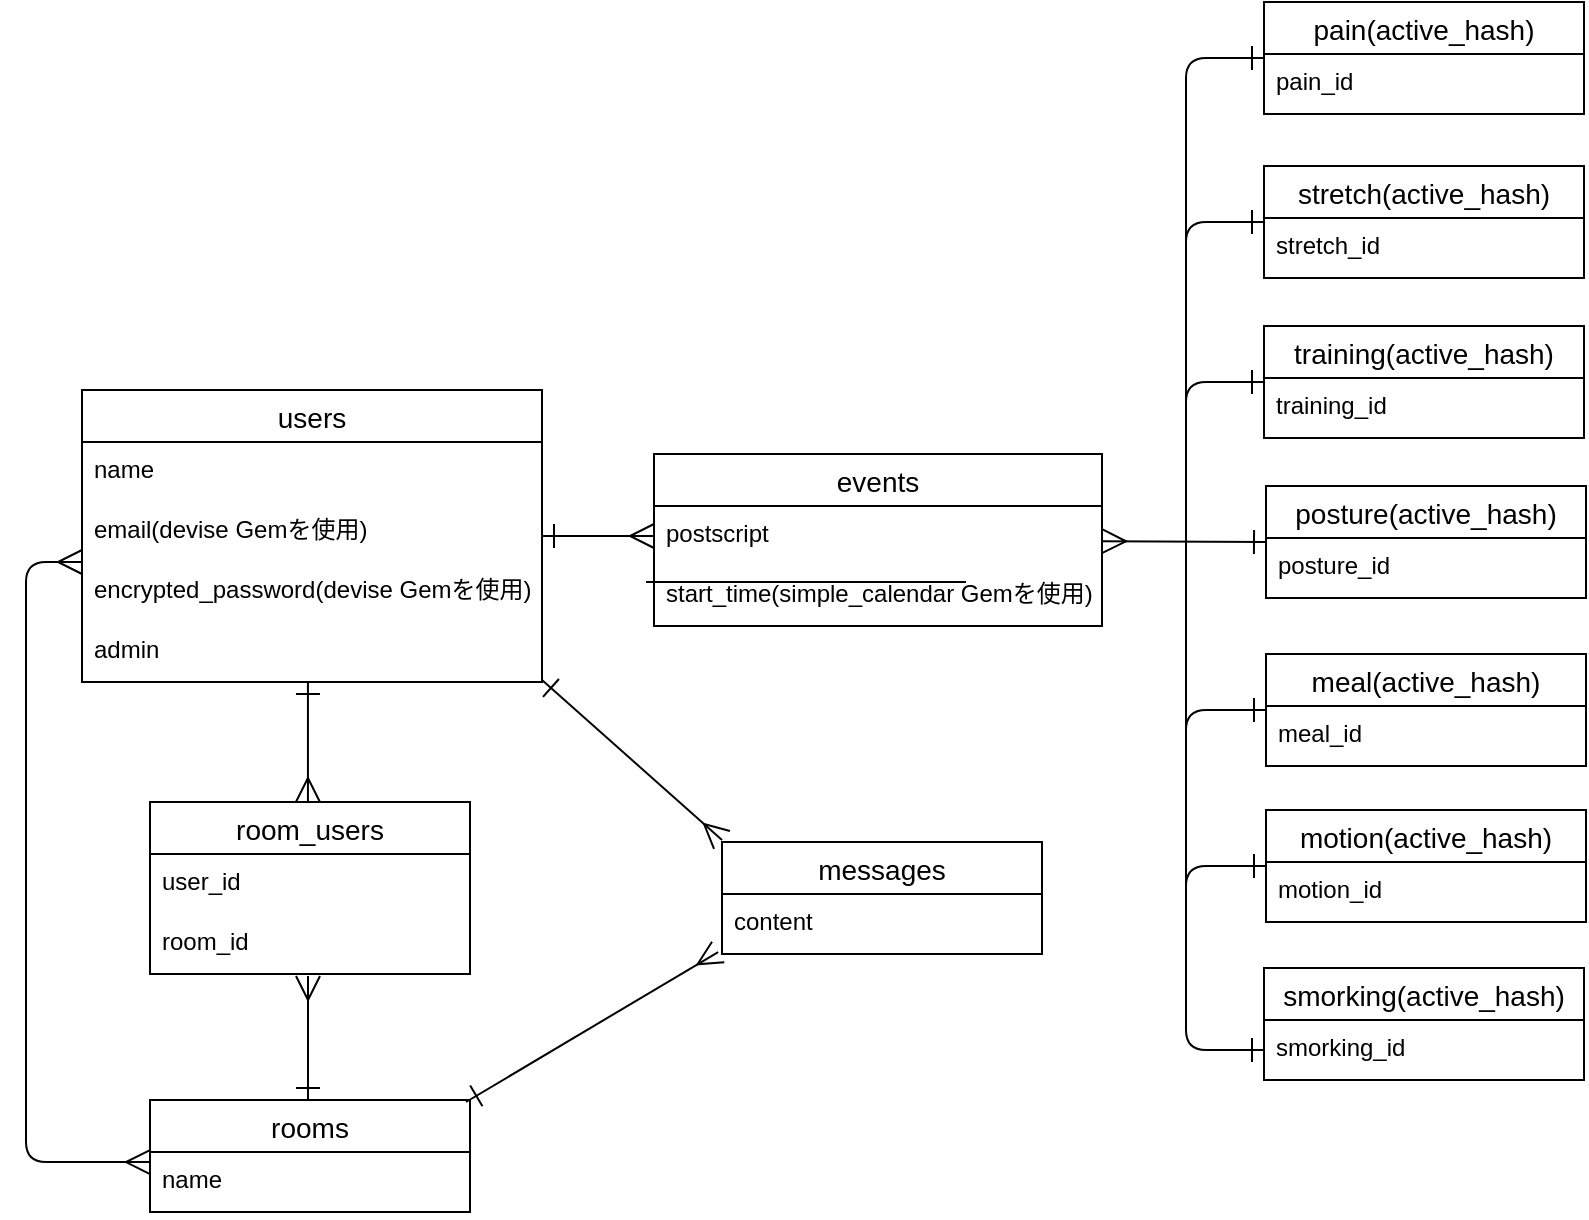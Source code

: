 <mxfile>
    <diagram id="l6tFD-Y6mzbuiX1H4fGu" name="ページ1">
        <mxGraphModel dx="968" dy="830" grid="1" gridSize="10" guides="1" tooltips="1" connect="0" arrows="1" fold="1" page="1" pageScale="1" pageWidth="827" pageHeight="1169" math="0" shadow="0">
            <root>
                <mxCell id="0"/>
                <mxCell id="1" parent="0"/>
                <mxCell id="29" style="edgeStyle=none;html=1;entryX=0;entryY=0.5;entryDx=0;entryDy=0;startArrow=ERmany;startFill=0;endArrow=ERone;endFill=0;endSize=10;startSize=10;" parent="1" source="2" target="19" edge="1">
                    <mxGeometry relative="1" as="geometry"/>
                </mxCell>
                <mxCell id="2" value="events" style="swimlane;fontStyle=0;childLayout=stackLayout;horizontal=1;startSize=26;horizontalStack=0;resizeParent=1;resizeParentMax=0;resizeLast=0;collapsible=1;marginBottom=0;align=center;fontSize=14;" parent="1" vertex="1">
                    <mxGeometry x="334" y="266" width="224" height="86" as="geometry"/>
                </mxCell>
                <mxCell id="3" value="postscript" style="text;strokeColor=none;fillColor=none;spacingLeft=4;spacingRight=4;overflow=hidden;rotatable=0;points=[[0,0.5],[1,0.5]];portConstraint=eastwest;fontSize=12;" parent="2" vertex="1">
                    <mxGeometry y="26" width="224" height="30" as="geometry"/>
                </mxCell>
                <mxCell id="4" value="start_time(simple_calendar Gemを使用)" style="text;strokeColor=none;fillColor=none;spacingLeft=4;spacingRight=4;overflow=hidden;rotatable=0;points=[[0,0.5],[1,0.5]];portConstraint=eastwest;fontSize=12;" parent="2" vertex="1">
                    <mxGeometry y="56" width="224" height="30" as="geometry"/>
                </mxCell>
                <mxCell id="28" style="edgeStyle=none;html=1;entryX=0;entryY=0.5;entryDx=0;entryDy=0;endArrow=ERmany;endFill=0;startArrow=ERone;startFill=0;endSize=10;startSize=10;" parent="1" source="6" target="3" edge="1">
                    <mxGeometry relative="1" as="geometry"/>
                </mxCell>
                <mxCell id="53" style="edgeStyle=none;html=1;entryX=0.506;entryY=0;entryDx=0;entryDy=0;entryPerimeter=0;endArrow=ERmany;endFill=0;endSize=10;startSize=10;startArrow=ERone;startFill=0;" edge="1" parent="1">
                    <mxGeometry relative="1" as="geometry">
                        <mxPoint x="160.978" y="380" as="sourcePoint"/>
                        <mxPoint x="160.96" y="440" as="targetPoint"/>
                    </mxGeometry>
                </mxCell>
                <mxCell id="6" value="users" style="swimlane;fontStyle=0;childLayout=stackLayout;horizontal=1;startSize=26;horizontalStack=0;resizeParent=1;resizeParentMax=0;resizeLast=0;collapsible=1;marginBottom=0;align=center;fontSize=14;" parent="1" vertex="1">
                    <mxGeometry x="48" y="234" width="230" height="146" as="geometry"/>
                </mxCell>
                <mxCell id="7" value="name" style="text;strokeColor=none;fillColor=none;spacingLeft=4;spacingRight=4;overflow=hidden;rotatable=0;points=[[0,0.5],[1,0.5]];portConstraint=eastwest;fontSize=12;" parent="6" vertex="1">
                    <mxGeometry y="26" width="230" height="30" as="geometry"/>
                </mxCell>
                <mxCell id="8" value="email(devise Gemを使用)" style="text;strokeColor=none;fillColor=none;spacingLeft=4;spacingRight=4;overflow=hidden;rotatable=0;points=[[0,0.5],[1,0.5]];portConstraint=eastwest;fontSize=12;" parent="6" vertex="1">
                    <mxGeometry y="56" width="230" height="30" as="geometry"/>
                </mxCell>
                <mxCell id="9" value="encrypted_password(devise Gemを使用)" style="text;strokeColor=none;fillColor=none;spacingLeft=4;spacingRight=4;overflow=hidden;rotatable=0;points=[[0,0.5],[1,0.5]];portConstraint=eastwest;fontSize=12;" parent="6" vertex="1">
                    <mxGeometry y="86" width="230" height="30" as="geometry"/>
                </mxCell>
                <mxCell id="36" value="admin" style="text;strokeColor=none;fillColor=none;spacingLeft=4;spacingRight=4;overflow=hidden;rotatable=0;points=[[0,0.5],[1,0.5]];portConstraint=eastwest;fontSize=12;" parent="6" vertex="1">
                    <mxGeometry y="116" width="230" height="30" as="geometry"/>
                </mxCell>
                <mxCell id="30" style="edgeStyle=orthogonalEdgeStyle;html=1;startArrow=ERone;startFill=0;endArrow=none;endFill=0;endSize=10;startSize=10;" parent="1" source="11" edge="1">
                    <mxGeometry relative="1" as="geometry">
                        <mxPoint x="600" y="380" as="targetPoint"/>
                        <Array as="points">
                            <mxPoint x="600" y="68"/>
                            <mxPoint x="600" y="380"/>
                        </Array>
                    </mxGeometry>
                </mxCell>
                <mxCell id="11" value="pain(active_hash)" style="swimlane;fontStyle=0;childLayout=stackLayout;horizontal=1;startSize=26;horizontalStack=0;resizeParent=1;resizeParentMax=0;resizeLast=0;collapsible=1;marginBottom=0;align=center;fontSize=14;" parent="1" vertex="1">
                    <mxGeometry x="639" y="40" width="160" height="56" as="geometry"/>
                </mxCell>
                <mxCell id="12" value="pain_id" style="text;strokeColor=none;fillColor=none;spacingLeft=4;spacingRight=4;overflow=hidden;rotatable=0;points=[[0,0.5],[1,0.5]];portConstraint=eastwest;fontSize=12;" parent="11" vertex="1">
                    <mxGeometry y="26" width="160" height="30" as="geometry"/>
                </mxCell>
                <mxCell id="32" style="edgeStyle=orthogonalEdgeStyle;html=1;startArrow=ERone;startFill=0;endArrow=none;endFill=0;endSize=10;startSize=10;" parent="1" source="15" edge="1">
                    <mxGeometry relative="1" as="geometry">
                        <mxPoint x="600" y="219" as="targetPoint"/>
                        <Array as="points">
                            <mxPoint x="600" y="150"/>
                            <mxPoint x="600" y="219"/>
                        </Array>
                    </mxGeometry>
                </mxCell>
                <mxCell id="15" value="stretch(active_hash)" style="swimlane;fontStyle=0;childLayout=stackLayout;horizontal=1;startSize=26;horizontalStack=0;resizeParent=1;resizeParentMax=0;resizeLast=0;collapsible=1;marginBottom=0;align=center;fontSize=14;" parent="1" vertex="1">
                    <mxGeometry x="639" y="122" width="160" height="56" as="geometry"/>
                </mxCell>
                <mxCell id="16" value="stretch_id" style="text;strokeColor=none;fillColor=none;spacingLeft=4;spacingRight=4;overflow=hidden;rotatable=0;points=[[0,0.5],[1,0.5]];portConstraint=eastwest;fontSize=12;" parent="15" vertex="1">
                    <mxGeometry y="26" width="160" height="30" as="geometry"/>
                </mxCell>
                <mxCell id="33" style="edgeStyle=orthogonalEdgeStyle;html=1;startArrow=ERone;startFill=0;endArrow=none;endFill=0;endSize=10;startSize=10;" parent="1" source="17" edge="1">
                    <mxGeometry relative="1" as="geometry">
                        <mxPoint x="600" y="299" as="targetPoint"/>
                        <Array as="points">
                            <mxPoint x="600" y="230"/>
                            <mxPoint x="600" y="299"/>
                        </Array>
                    </mxGeometry>
                </mxCell>
                <mxCell id="17" value="training(active_hash)" style="swimlane;fontStyle=0;childLayout=stackLayout;horizontal=1;startSize=26;horizontalStack=0;resizeParent=1;resizeParentMax=0;resizeLast=0;collapsible=1;marginBottom=0;align=center;fontSize=14;" parent="1" vertex="1">
                    <mxGeometry x="639" y="202" width="160" height="56" as="geometry"/>
                </mxCell>
                <mxCell id="18" value="training_id" style="text;strokeColor=none;fillColor=none;spacingLeft=4;spacingRight=4;overflow=hidden;rotatable=0;points=[[0,0.5],[1,0.5]];portConstraint=eastwest;fontSize=12;" parent="17" vertex="1">
                    <mxGeometry y="26" width="160" height="30" as="geometry"/>
                </mxCell>
                <mxCell id="19" value="posture(active_hash)" style="swimlane;fontStyle=0;childLayout=stackLayout;horizontal=1;startSize=26;horizontalStack=0;resizeParent=1;resizeParentMax=0;resizeLast=0;collapsible=1;marginBottom=0;align=center;fontSize=14;" parent="1" vertex="1">
                    <mxGeometry x="640" y="282" width="160" height="56" as="geometry"/>
                </mxCell>
                <mxCell id="20" value="posture_id" style="text;strokeColor=none;fillColor=none;spacingLeft=4;spacingRight=4;overflow=hidden;rotatable=0;points=[[0,0.5],[1,0.5]];portConstraint=eastwest;fontSize=12;" parent="19" vertex="1">
                    <mxGeometry y="26" width="160" height="30" as="geometry"/>
                </mxCell>
                <mxCell id="34" style="edgeStyle=orthogonalEdgeStyle;html=1;startArrow=ERone;startFill=0;endArrow=none;endFill=0;endSize=10;startSize=10;" parent="1" source="21" edge="1">
                    <mxGeometry relative="1" as="geometry">
                        <mxPoint x="600" y="463" as="targetPoint"/>
                        <Array as="points">
                            <mxPoint x="600" y="394"/>
                            <mxPoint x="600" y="463"/>
                        </Array>
                    </mxGeometry>
                </mxCell>
                <mxCell id="21" value="meal(active_hash)" style="swimlane;fontStyle=0;childLayout=stackLayout;horizontal=1;startSize=26;horizontalStack=0;resizeParent=1;resizeParentMax=0;resizeLast=0;collapsible=1;marginBottom=0;align=center;fontSize=14;" parent="1" vertex="1">
                    <mxGeometry x="640" y="366" width="160" height="56" as="geometry"/>
                </mxCell>
                <mxCell id="22" value="meal_id" style="text;strokeColor=none;fillColor=none;spacingLeft=4;spacingRight=4;overflow=hidden;rotatable=0;points=[[0,0.5],[1,0.5]];portConstraint=eastwest;fontSize=12;" parent="21" vertex="1">
                    <mxGeometry y="26" width="160" height="30" as="geometry"/>
                </mxCell>
                <mxCell id="35" style="edgeStyle=orthogonalEdgeStyle;html=1;startArrow=ERone;startFill=0;endArrow=none;endFill=0;endSize=10;startSize=10;" parent="1" source="23" edge="1">
                    <mxGeometry relative="1" as="geometry">
                        <mxPoint x="600" y="541" as="targetPoint"/>
                        <Array as="points">
                            <mxPoint x="600" y="472"/>
                            <mxPoint x="600" y="541"/>
                        </Array>
                    </mxGeometry>
                </mxCell>
                <mxCell id="23" value="motion(active_hash)" style="swimlane;fontStyle=0;childLayout=stackLayout;horizontal=1;startSize=26;horizontalStack=0;resizeParent=1;resizeParentMax=0;resizeLast=0;collapsible=1;marginBottom=0;align=center;fontSize=14;" parent="1" vertex="1">
                    <mxGeometry x="640" y="444" width="160" height="56" as="geometry"/>
                </mxCell>
                <mxCell id="24" value="motion_id" style="text;strokeColor=none;fillColor=none;spacingLeft=4;spacingRight=4;overflow=hidden;rotatable=0;points=[[0,0.5],[1,0.5]];portConstraint=eastwest;fontSize=12;" parent="23" vertex="1">
                    <mxGeometry y="26" width="160" height="30" as="geometry"/>
                </mxCell>
                <mxCell id="25" value="smorking(active_hash)" style="swimlane;fontStyle=0;childLayout=stackLayout;horizontal=1;startSize=26;horizontalStack=0;resizeParent=1;resizeParentMax=0;resizeLast=0;collapsible=1;marginBottom=0;align=center;fontSize=14;" parent="1" vertex="1">
                    <mxGeometry x="639" y="523" width="160" height="56" as="geometry"/>
                </mxCell>
                <mxCell id="26" value="smorking_id" style="text;strokeColor=none;fillColor=none;spacingLeft=4;spacingRight=4;overflow=hidden;rotatable=0;points=[[0,0.5],[1,0.5]];portConstraint=eastwest;fontSize=12;" parent="25" vertex="1">
                    <mxGeometry y="26" width="160" height="30" as="geometry"/>
                </mxCell>
                <mxCell id="31" style="edgeStyle=orthogonalEdgeStyle;html=1;startArrow=ERone;startFill=0;endArrow=none;endFill=0;endSize=10;startSize=10;" parent="1" source="26" edge="1">
                    <mxGeometry relative="1" as="geometry">
                        <mxPoint x="600" y="380" as="targetPoint"/>
                        <Array as="points">
                            <mxPoint x="600" y="564"/>
                            <mxPoint x="600" y="380"/>
                        </Array>
                    </mxGeometry>
                </mxCell>
                <mxCell id="37" value="room_users" style="swimlane;fontStyle=0;childLayout=stackLayout;horizontal=1;startSize=26;horizontalStack=0;resizeParent=1;resizeParentMax=0;resizeLast=0;collapsible=1;marginBottom=0;align=center;fontSize=14;" vertex="1" parent="1">
                    <mxGeometry x="82" y="440" width="160" height="86" as="geometry"/>
                </mxCell>
                <mxCell id="38" value="user_id" style="text;strokeColor=none;fillColor=none;spacingLeft=4;spacingRight=4;overflow=hidden;rotatable=0;points=[[0,0.5],[1,0.5]];portConstraint=eastwest;fontSize=12;" vertex="1" parent="37">
                    <mxGeometry y="26" width="160" height="30" as="geometry"/>
                </mxCell>
                <mxCell id="39" value="room_id" style="text;strokeColor=none;fillColor=none;spacingLeft=4;spacingRight=4;overflow=hidden;rotatable=0;points=[[0,0.5],[1,0.5]];portConstraint=eastwest;fontSize=12;" vertex="1" parent="37">
                    <mxGeometry y="56" width="160" height="30" as="geometry"/>
                </mxCell>
                <mxCell id="54" style="edgeStyle=none;html=1;endArrow=ERmany;endFill=0;endSize=10;startSize=10;startArrow=ERone;startFill=0;" edge="1" parent="1">
                    <mxGeometry relative="1" as="geometry">
                        <mxPoint x="161" y="589" as="sourcePoint"/>
                        <mxPoint x="161" y="527" as="targetPoint"/>
                    </mxGeometry>
                </mxCell>
                <mxCell id="41" value="rooms" style="swimlane;fontStyle=0;childLayout=stackLayout;horizontal=1;startSize=26;horizontalStack=0;resizeParent=1;resizeParentMax=0;resizeLast=0;collapsible=1;marginBottom=0;align=center;fontSize=14;" vertex="1" parent="1">
                    <mxGeometry x="82" y="589" width="160" height="56" as="geometry"/>
                </mxCell>
                <mxCell id="42" value="name" style="text;strokeColor=none;fillColor=none;spacingLeft=4;spacingRight=4;overflow=hidden;rotatable=0;points=[[0,0.5],[1,0.5]];portConstraint=eastwest;fontSize=12;" vertex="1" parent="41">
                    <mxGeometry y="26" width="160" height="30" as="geometry"/>
                </mxCell>
                <mxCell id="45" value="messages" style="swimlane;fontStyle=0;childLayout=stackLayout;horizontal=1;startSize=26;horizontalStack=0;resizeParent=1;resizeParentMax=0;resizeLast=0;collapsible=1;marginBottom=0;align=center;fontSize=14;" vertex="1" parent="1">
                    <mxGeometry x="368" y="460" width="160" height="56" as="geometry"/>
                </mxCell>
                <mxCell id="46" value="content" style="text;strokeColor=none;fillColor=none;spacingLeft=4;spacingRight=4;overflow=hidden;rotatable=0;points=[[0,0.5],[1,0.5]];portConstraint=eastwest;fontSize=12;" vertex="1" parent="45">
                    <mxGeometry y="26" width="160" height="30" as="geometry"/>
                </mxCell>
                <mxCell id="52" value="" style="endArrow=none;html=1;rounded=0;" edge="1" parent="1">
                    <mxGeometry relative="1" as="geometry">
                        <mxPoint x="330" y="330" as="sourcePoint"/>
                        <mxPoint x="490" y="330" as="targetPoint"/>
                    </mxGeometry>
                </mxCell>
                <mxCell id="55" value="" style="edgeStyle=orthogonalEdgeStyle;fontSize=12;html=1;endArrow=ERmany;startArrow=ERmany;startSize=10;endSize=10;exitX=0;exitY=0.167;exitDx=0;exitDy=0;exitPerimeter=0;" edge="1" parent="1" source="42">
                    <mxGeometry width="100" height="100" relative="1" as="geometry">
                        <mxPoint x="80" y="610" as="sourcePoint"/>
                        <mxPoint x="48" y="320" as="targetPoint"/>
                        <Array as="points">
                            <mxPoint x="20" y="620"/>
                            <mxPoint x="20" y="320"/>
                        </Array>
                    </mxGeometry>
                </mxCell>
                <mxCell id="57" value="" style="endArrow=ERmany;html=1;rounded=0;startSize=10;endSize=10;startArrow=ERone;startFill=0;endFill=0;" edge="1" parent="1">
                    <mxGeometry relative="1" as="geometry">
                        <mxPoint x="278" y="379" as="sourcePoint"/>
                        <mxPoint x="368" y="459" as="targetPoint"/>
                    </mxGeometry>
                </mxCell>
                <mxCell id="58" value="" style="endArrow=ERmany;html=1;rounded=0;startSize=10;endSize=10;entryX=-0.012;entryY=0.967;entryDx=0;entryDy=0;entryPerimeter=0;startArrow=ERone;startFill=0;endFill=0;" edge="1" parent="1" target="46">
                    <mxGeometry relative="1" as="geometry">
                        <mxPoint x="240" y="590" as="sourcePoint"/>
                        <mxPoint x="470" y="519" as="targetPoint"/>
                    </mxGeometry>
                </mxCell>
            </root>
        </mxGraphModel>
    </diagram>
    <diagram id="OTcrRsifSK56F-cyigr_" name="ページ2">
        <mxGraphModel dx="968" dy="830" grid="1" gridSize="10" guides="1" tooltips="1" connect="1" arrows="1" fold="1" page="1" pageScale="1" pageWidth="827" pageHeight="1169" math="0" shadow="0">
            <root>
                <mxCell id="b2MLb9e18p4-IjrN-mBH-0"/>
                <mxCell id="b2MLb9e18p4-IjrN-mBH-1" parent="b2MLb9e18p4-IjrN-mBH-0"/>
                <mxCell id="b2MLb9e18p4-IjrN-mBH-11" style="edgeStyle=orthogonalEdgeStyle;html=1;entryX=0;entryY=0.5;entryDx=0;entryDy=0;startArrow=none;startFill=0;endArrow=none;endFill=0;" parent="b2MLb9e18p4-IjrN-mBH-1" source="b2MLb9e18p4-IjrN-mBH-2" target="b2MLb9e18p4-IjrN-mBH-3" edge="1">
                    <mxGeometry relative="1" as="geometry"/>
                </mxCell>
                <mxCell id="b2MLb9e18p4-IjrN-mBH-2" value="ユーザーログインページ" style="rounded=1;whiteSpace=wrap;html=1;" parent="b2MLb9e18p4-IjrN-mBH-1" vertex="1">
                    <mxGeometry x="40" y="321" width="140" height="30" as="geometry"/>
                </mxCell>
                <mxCell id="b2MLb9e18p4-IjrN-mBH-12" style="edgeStyle=orthogonalEdgeStyle;html=1;startArrow=none;startFill=0;endArrow=none;endFill=0;" parent="b2MLb9e18p4-IjrN-mBH-1" source="b2MLb9e18p4-IjrN-mBH-3" edge="1">
                    <mxGeometry relative="1" as="geometry">
                        <mxPoint x="440" y="135" as="targetPoint"/>
                    </mxGeometry>
                </mxCell>
                <mxCell id="b2MLb9e18p4-IjrN-mBH-3" value="一覧ページ" style="rounded=1;whiteSpace=wrap;html=1;" parent="b2MLb9e18p4-IjrN-mBH-1" vertex="1">
                    <mxGeometry x="240" y="120" width="140" height="30" as="geometry"/>
                </mxCell>
                <mxCell id="b2MLb9e18p4-IjrN-mBH-16" style="edgeStyle=orthogonalEdgeStyle;html=1;startArrow=none;startFill=0;endArrow=none;endFill=0;" parent="b2MLb9e18p4-IjrN-mBH-1" source="b2MLb9e18p4-IjrN-mBH-4" edge="1">
                    <mxGeometry relative="1" as="geometry">
                        <mxPoint x="410" y="140" as="targetPoint"/>
                    </mxGeometry>
                </mxCell>
                <mxCell id="b2MLb9e18p4-IjrN-mBH-4" value="登録ページ" style="rounded=1;whiteSpace=wrap;html=1;" parent="b2MLb9e18p4-IjrN-mBH-1" vertex="1">
                    <mxGeometry x="439" y="40" width="140" height="30" as="geometry"/>
                </mxCell>
                <mxCell id="b2MLb9e18p4-IjrN-mBH-5" value="詳細ページ" style="rounded=1;whiteSpace=wrap;html=1;" parent="b2MLb9e18p4-IjrN-mBH-1" vertex="1">
                    <mxGeometry x="441" y="120" width="140" height="30" as="geometry"/>
                </mxCell>
                <mxCell id="b2MLb9e18p4-IjrN-mBH-17" style="edgeStyle=orthogonalEdgeStyle;html=1;startArrow=none;startFill=0;endArrow=none;endFill=0;" parent="b2MLb9e18p4-IjrN-mBH-1" source="b2MLb9e18p4-IjrN-mBH-6" edge="1">
                    <mxGeometry relative="1" as="geometry">
                        <mxPoint x="410" y="130" as="targetPoint"/>
                    </mxGeometry>
                </mxCell>
                <mxCell id="b2MLb9e18p4-IjrN-mBH-6" value="編集ページ" style="rounded=1;whiteSpace=wrap;html=1;" parent="b2MLb9e18p4-IjrN-mBH-1" vertex="1">
                    <mxGeometry x="439" y="200" width="140" height="30" as="geometry"/>
                </mxCell>
                <mxCell id="b2MLb9e18p4-IjrN-mBH-18" style="edgeStyle=orthogonalEdgeStyle;html=1;startArrow=none;startFill=0;endArrow=none;endFill=0;" parent="b2MLb9e18p4-IjrN-mBH-1" source="b2MLb9e18p4-IjrN-mBH-8" edge="1">
                    <mxGeometry relative="1" as="geometry">
                        <mxPoint x="210" y="220" as="targetPoint"/>
                    </mxGeometry>
                </mxCell>
                <mxCell id="b2MLb9e18p4-IjrN-mBH-20" style="edgeStyle=orthogonalEdgeStyle;html=1;entryX=0;entryY=0.5;entryDx=0;entryDy=0;startArrow=none;startFill=0;endArrow=none;endFill=0;" parent="b2MLb9e18p4-IjrN-mBH-1" source="b2MLb9e18p4-IjrN-mBH-8" target="b2MLb9e18p4-IjrN-mBH-9" edge="1">
                    <mxGeometry relative="1" as="geometry"/>
                </mxCell>
                <mxCell id="b2MLb9e18p4-IjrN-mBH-8" value="ユーザー選択ページ" style="rounded=1;whiteSpace=wrap;html=1;" parent="b2MLb9e18p4-IjrN-mBH-1" vertex="1">
                    <mxGeometry x="240" y="480" width="140" height="30" as="geometry"/>
                </mxCell>
                <mxCell id="b2MLb9e18p4-IjrN-mBH-9" value="ユーザー新規登録ページ" style="rounded=1;whiteSpace=wrap;html=1;" parent="b2MLb9e18p4-IjrN-mBH-1" vertex="1">
                    <mxGeometry x="439" y="362" width="140" height="30" as="geometry"/>
                </mxCell>
                <mxCell id="_A4FEOpSbGEOUzYb2iRr-0" value="チャットページ" style="rounded=1;whiteSpace=wrap;html=1;" vertex="1" parent="b2MLb9e18p4-IjrN-mBH-1">
                    <mxGeometry x="439" y="280" width="140" height="30" as="geometry"/>
                </mxCell>
                <mxCell id="_A4FEOpSbGEOUzYb2iRr-1" style="edgeStyle=orthogonalEdgeStyle;html=1;startArrow=none;startFill=0;endArrow=none;endFill=0;" edge="1" parent="b2MLb9e18p4-IjrN-mBH-1">
                    <mxGeometry relative="1" as="geometry">
                        <mxPoint x="410" y="210" as="targetPoint"/>
                        <mxPoint x="439" y="295" as="sourcePoint"/>
                    </mxGeometry>
                </mxCell>
                <mxCell id="_A4FEOpSbGEOUzYb2iRr-2" value="一覧ページ" style="rounded=1;whiteSpace=wrap;html=1;" vertex="1" parent="b2MLb9e18p4-IjrN-mBH-1">
                    <mxGeometry x="440" y="440" width="140" height="30" as="geometry"/>
                </mxCell>
                <mxCell id="_A4FEOpSbGEOUzYb2iRr-3" value="詳細ページ" style="rounded=1;whiteSpace=wrap;html=1;" vertex="1" parent="b2MLb9e18p4-IjrN-mBH-1">
                    <mxGeometry x="641" y="440" width="140" height="30" as="geometry"/>
                </mxCell>
                <mxCell id="_A4FEOpSbGEOUzYb2iRr-4" value="ルーム作成ページ" style="rounded=1;whiteSpace=wrap;html=1;" vertex="1" parent="b2MLb9e18p4-IjrN-mBH-1">
                    <mxGeometry x="441" y="520" width="140" height="30" as="geometry"/>
                </mxCell>
                <mxCell id="_A4FEOpSbGEOUzYb2iRr-5" value="チャットページ" style="rounded=1;whiteSpace=wrap;html=1;" vertex="1" parent="b2MLb9e18p4-IjrN-mBH-1">
                    <mxGeometry x="439" y="604" width="140" height="30" as="geometry"/>
                </mxCell>
                <mxCell id="_A4FEOpSbGEOUzYb2iRr-6" style="edgeStyle=orthogonalEdgeStyle;html=1;entryX=0;entryY=0.5;entryDx=0;entryDy=0;startArrow=none;startFill=0;endArrow=none;endFill=0;exitX=1;exitY=0.5;exitDx=0;exitDy=0;" edge="1" parent="b2MLb9e18p4-IjrN-mBH-1" source="b2MLb9e18p4-IjrN-mBH-8" target="_A4FEOpSbGEOUzYb2iRr-5">
                    <mxGeometry relative="1" as="geometry">
                        <mxPoint x="385" y="490" as="sourcePoint"/>
                        <mxPoint x="389" y="540" as="targetPoint"/>
                    </mxGeometry>
                </mxCell>
                <mxCell id="_A4FEOpSbGEOUzYb2iRr-9" value="" style="endArrow=none;html=1;rounded=0;startSize=10;endSize=10;" edge="1" parent="b2MLb9e18p4-IjrN-mBH-1">
                    <mxGeometry relative="1" as="geometry">
                        <mxPoint x="410" y="455" as="sourcePoint"/>
                        <mxPoint x="440" y="455" as="targetPoint"/>
                    </mxGeometry>
                </mxCell>
                <mxCell id="_A4FEOpSbGEOUzYb2iRr-10" value="" style="endArrow=none;html=1;rounded=0;startSize=10;endSize=10;" edge="1" parent="b2MLb9e18p4-IjrN-mBH-1">
                    <mxGeometry relative="1" as="geometry">
                        <mxPoint x="410" y="535" as="sourcePoint"/>
                        <mxPoint x="440" y="535" as="targetPoint"/>
                    </mxGeometry>
                </mxCell>
                <mxCell id="_A4FEOpSbGEOUzYb2iRr-11" value="" style="endArrow=none;html=1;rounded=0;startSize=10;endSize=10;" edge="1" parent="b2MLb9e18p4-IjrN-mBH-1">
                    <mxGeometry relative="1" as="geometry">
                        <mxPoint x="581" y="456" as="sourcePoint"/>
                        <mxPoint x="640" y="456" as="targetPoint"/>
                    </mxGeometry>
                </mxCell>
            </root>
        </mxGraphModel>
    </diagram>
</mxfile>
